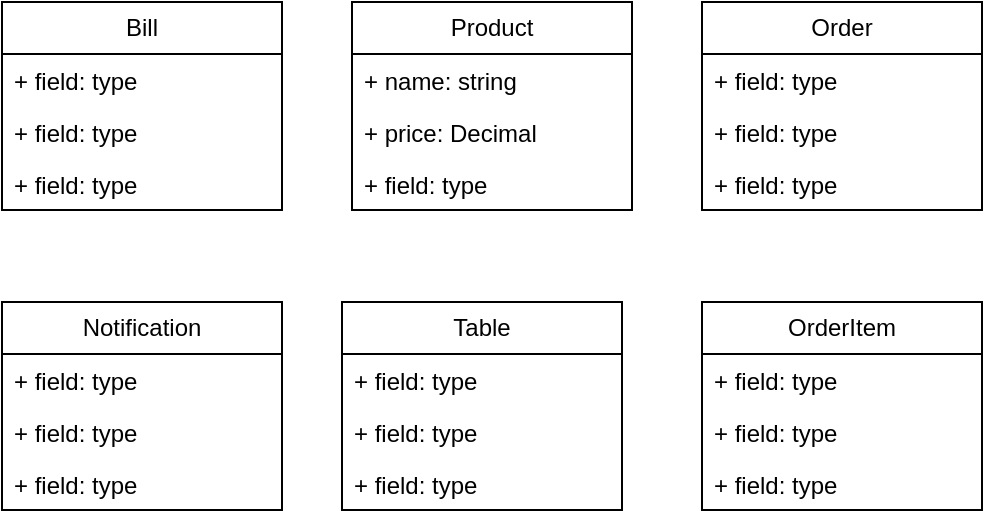 <mxfile version="27.1.6" pages="2">
  <diagram id="ZF-brIFkzY4kpKIFd7fb" name="ModeloDominio">
    <mxGraphModel grid="1" page="1" gridSize="10" guides="1" tooltips="1" connect="1" arrows="1" fold="1" pageScale="1" pageWidth="850" pageHeight="1100" math="0" shadow="0">
      <root>
        <mxCell id="0" />
        <mxCell id="1" parent="0" />
        <mxCell id="qJnzMdUvy0Kf5pmMwjGC-1" value="Table" style="swimlane;fontStyle=0;childLayout=stackLayout;horizontal=1;startSize=26;fillColor=none;horizontalStack=0;resizeParent=1;resizeParentMax=0;resizeLast=0;collapsible=1;marginBottom=0;whiteSpace=wrap;html=1;" parent="1" vertex="1">
          <mxGeometry x="350" y="330" width="140" height="104" as="geometry" />
        </mxCell>
        <mxCell id="qJnzMdUvy0Kf5pmMwjGC-2" value="+ field: type" style="text;strokeColor=none;fillColor=none;align=left;verticalAlign=top;spacingLeft=4;spacingRight=4;overflow=hidden;rotatable=0;points=[[0,0.5],[1,0.5]];portConstraint=eastwest;whiteSpace=wrap;html=1;" parent="qJnzMdUvy0Kf5pmMwjGC-1" vertex="1">
          <mxGeometry y="26" width="140" height="26" as="geometry" />
        </mxCell>
        <mxCell id="qJnzMdUvy0Kf5pmMwjGC-3" value="+ field: type" style="text;strokeColor=none;fillColor=none;align=left;verticalAlign=top;spacingLeft=4;spacingRight=4;overflow=hidden;rotatable=0;points=[[0,0.5],[1,0.5]];portConstraint=eastwest;whiteSpace=wrap;html=1;" parent="qJnzMdUvy0Kf5pmMwjGC-1" vertex="1">
          <mxGeometry y="52" width="140" height="26" as="geometry" />
        </mxCell>
        <mxCell id="qJnzMdUvy0Kf5pmMwjGC-4" value="+ field: type" style="text;strokeColor=none;fillColor=none;align=left;verticalAlign=top;spacingLeft=4;spacingRight=4;overflow=hidden;rotatable=0;points=[[0,0.5],[1,0.5]];portConstraint=eastwest;whiteSpace=wrap;html=1;" parent="qJnzMdUvy0Kf5pmMwjGC-1" vertex="1">
          <mxGeometry y="78" width="140" height="26" as="geometry" />
        </mxCell>
        <mxCell id="qJnzMdUvy0Kf5pmMwjGC-5" value="Product" style="swimlane;fontStyle=0;childLayout=stackLayout;horizontal=1;startSize=26;fillColor=none;horizontalStack=0;resizeParent=1;resizeParentMax=0;resizeLast=0;collapsible=1;marginBottom=0;whiteSpace=wrap;html=1;" parent="1" vertex="1">
          <mxGeometry x="355" y="180" width="140" height="104" as="geometry" />
        </mxCell>
        <mxCell id="qJnzMdUvy0Kf5pmMwjGC-6" value="+ name: string" style="text;strokeColor=none;fillColor=none;align=left;verticalAlign=top;spacingLeft=4;spacingRight=4;overflow=hidden;rotatable=0;points=[[0,0.5],[1,0.5]];portConstraint=eastwest;whiteSpace=wrap;html=1;" parent="qJnzMdUvy0Kf5pmMwjGC-5" vertex="1">
          <mxGeometry y="26" width="140" height="26" as="geometry" />
        </mxCell>
        <mxCell id="qJnzMdUvy0Kf5pmMwjGC-7" value="+ price: Decimal" style="text;strokeColor=none;fillColor=none;align=left;verticalAlign=top;spacingLeft=4;spacingRight=4;overflow=hidden;rotatable=0;points=[[0,0.5],[1,0.5]];portConstraint=eastwest;whiteSpace=wrap;html=1;" parent="qJnzMdUvy0Kf5pmMwjGC-5" vertex="1">
          <mxGeometry y="52" width="140" height="26" as="geometry" />
        </mxCell>
        <mxCell id="qJnzMdUvy0Kf5pmMwjGC-8" value="+ field: type" style="text;strokeColor=none;fillColor=none;align=left;verticalAlign=top;spacingLeft=4;spacingRight=4;overflow=hidden;rotatable=0;points=[[0,0.5],[1,0.5]];portConstraint=eastwest;whiteSpace=wrap;html=1;" parent="qJnzMdUvy0Kf5pmMwjGC-5" vertex="1">
          <mxGeometry y="78" width="140" height="26" as="geometry" />
        </mxCell>
        <mxCell id="qJnzMdUvy0Kf5pmMwjGC-9" value="Order" style="swimlane;fontStyle=0;childLayout=stackLayout;horizontal=1;startSize=26;fillColor=none;horizontalStack=0;resizeParent=1;resizeParentMax=0;resizeLast=0;collapsible=1;marginBottom=0;whiteSpace=wrap;html=1;" parent="1" vertex="1">
          <mxGeometry x="530" y="180" width="140" height="104" as="geometry" />
        </mxCell>
        <mxCell id="qJnzMdUvy0Kf5pmMwjGC-10" value="+ field: type" style="text;strokeColor=none;fillColor=none;align=left;verticalAlign=top;spacingLeft=4;spacingRight=4;overflow=hidden;rotatable=0;points=[[0,0.5],[1,0.5]];portConstraint=eastwest;whiteSpace=wrap;html=1;" parent="qJnzMdUvy0Kf5pmMwjGC-9" vertex="1">
          <mxGeometry y="26" width="140" height="26" as="geometry" />
        </mxCell>
        <mxCell id="qJnzMdUvy0Kf5pmMwjGC-11" value="+ field: type" style="text;strokeColor=none;fillColor=none;align=left;verticalAlign=top;spacingLeft=4;spacingRight=4;overflow=hidden;rotatable=0;points=[[0,0.5],[1,0.5]];portConstraint=eastwest;whiteSpace=wrap;html=1;" parent="qJnzMdUvy0Kf5pmMwjGC-9" vertex="1">
          <mxGeometry y="52" width="140" height="26" as="geometry" />
        </mxCell>
        <mxCell id="qJnzMdUvy0Kf5pmMwjGC-12" value="+ field: type" style="text;strokeColor=none;fillColor=none;align=left;verticalAlign=top;spacingLeft=4;spacingRight=4;overflow=hidden;rotatable=0;points=[[0,0.5],[1,0.5]];portConstraint=eastwest;whiteSpace=wrap;html=1;" parent="qJnzMdUvy0Kf5pmMwjGC-9" vertex="1">
          <mxGeometry y="78" width="140" height="26" as="geometry" />
        </mxCell>
        <mxCell id="qJnzMdUvy0Kf5pmMwjGC-13" value="OrderItem" style="swimlane;fontStyle=0;childLayout=stackLayout;horizontal=1;startSize=26;fillColor=none;horizontalStack=0;resizeParent=1;resizeParentMax=0;resizeLast=0;collapsible=1;marginBottom=0;whiteSpace=wrap;html=1;" parent="1" vertex="1">
          <mxGeometry x="530" y="330" width="140" height="104" as="geometry" />
        </mxCell>
        <mxCell id="qJnzMdUvy0Kf5pmMwjGC-14" value="+ field: type" style="text;strokeColor=none;fillColor=none;align=left;verticalAlign=top;spacingLeft=4;spacingRight=4;overflow=hidden;rotatable=0;points=[[0,0.5],[1,0.5]];portConstraint=eastwest;whiteSpace=wrap;html=1;" parent="qJnzMdUvy0Kf5pmMwjGC-13" vertex="1">
          <mxGeometry y="26" width="140" height="26" as="geometry" />
        </mxCell>
        <mxCell id="qJnzMdUvy0Kf5pmMwjGC-15" value="+ field: type" style="text;strokeColor=none;fillColor=none;align=left;verticalAlign=top;spacingLeft=4;spacingRight=4;overflow=hidden;rotatable=0;points=[[0,0.5],[1,0.5]];portConstraint=eastwest;whiteSpace=wrap;html=1;" parent="qJnzMdUvy0Kf5pmMwjGC-13" vertex="1">
          <mxGeometry y="52" width="140" height="26" as="geometry" />
        </mxCell>
        <mxCell id="qJnzMdUvy0Kf5pmMwjGC-16" value="+ field: type" style="text;strokeColor=none;fillColor=none;align=left;verticalAlign=top;spacingLeft=4;spacingRight=4;overflow=hidden;rotatable=0;points=[[0,0.5],[1,0.5]];portConstraint=eastwest;whiteSpace=wrap;html=1;" parent="qJnzMdUvy0Kf5pmMwjGC-13" vertex="1">
          <mxGeometry y="78" width="140" height="26" as="geometry" />
        </mxCell>
        <mxCell id="qJnzMdUvy0Kf5pmMwjGC-17" value="Bill" style="swimlane;fontStyle=0;childLayout=stackLayout;horizontal=1;startSize=26;fillColor=none;horizontalStack=0;resizeParent=1;resizeParentMax=0;resizeLast=0;collapsible=1;marginBottom=0;whiteSpace=wrap;html=1;" parent="1" vertex="1">
          <mxGeometry x="180" y="180" width="140" height="104" as="geometry" />
        </mxCell>
        <mxCell id="qJnzMdUvy0Kf5pmMwjGC-18" value="+ field: type" style="text;strokeColor=none;fillColor=none;align=left;verticalAlign=top;spacingLeft=4;spacingRight=4;overflow=hidden;rotatable=0;points=[[0,0.5],[1,0.5]];portConstraint=eastwest;whiteSpace=wrap;html=1;" parent="qJnzMdUvy0Kf5pmMwjGC-17" vertex="1">
          <mxGeometry y="26" width="140" height="26" as="geometry" />
        </mxCell>
        <mxCell id="qJnzMdUvy0Kf5pmMwjGC-19" value="+ field: type" style="text;strokeColor=none;fillColor=none;align=left;verticalAlign=top;spacingLeft=4;spacingRight=4;overflow=hidden;rotatable=0;points=[[0,0.5],[1,0.5]];portConstraint=eastwest;whiteSpace=wrap;html=1;" parent="qJnzMdUvy0Kf5pmMwjGC-17" vertex="1">
          <mxGeometry y="52" width="140" height="26" as="geometry" />
        </mxCell>
        <mxCell id="qJnzMdUvy0Kf5pmMwjGC-20" value="+ field: type" style="text;strokeColor=none;fillColor=none;align=left;verticalAlign=top;spacingLeft=4;spacingRight=4;overflow=hidden;rotatable=0;points=[[0,0.5],[1,0.5]];portConstraint=eastwest;whiteSpace=wrap;html=1;" parent="qJnzMdUvy0Kf5pmMwjGC-17" vertex="1">
          <mxGeometry y="78" width="140" height="26" as="geometry" />
        </mxCell>
        <mxCell id="qJnzMdUvy0Kf5pmMwjGC-21" value="Notification" style="swimlane;fontStyle=0;childLayout=stackLayout;horizontal=1;startSize=26;fillColor=none;horizontalStack=0;resizeParent=1;resizeParentMax=0;resizeLast=0;collapsible=1;marginBottom=0;whiteSpace=wrap;html=1;" parent="1" vertex="1">
          <mxGeometry x="180" y="330" width="140" height="104" as="geometry" />
        </mxCell>
        <mxCell id="qJnzMdUvy0Kf5pmMwjGC-22" value="+ field: type" style="text;strokeColor=none;fillColor=none;align=left;verticalAlign=top;spacingLeft=4;spacingRight=4;overflow=hidden;rotatable=0;points=[[0,0.5],[1,0.5]];portConstraint=eastwest;whiteSpace=wrap;html=1;" parent="qJnzMdUvy0Kf5pmMwjGC-21" vertex="1">
          <mxGeometry y="26" width="140" height="26" as="geometry" />
        </mxCell>
        <mxCell id="qJnzMdUvy0Kf5pmMwjGC-23" value="+ field: type" style="text;strokeColor=none;fillColor=none;align=left;verticalAlign=top;spacingLeft=4;spacingRight=4;overflow=hidden;rotatable=0;points=[[0,0.5],[1,0.5]];portConstraint=eastwest;whiteSpace=wrap;html=1;" parent="qJnzMdUvy0Kf5pmMwjGC-21" vertex="1">
          <mxGeometry y="52" width="140" height="26" as="geometry" />
        </mxCell>
        <mxCell id="qJnzMdUvy0Kf5pmMwjGC-24" value="+ field: type" style="text;strokeColor=none;fillColor=none;align=left;verticalAlign=top;spacingLeft=4;spacingRight=4;overflow=hidden;rotatable=0;points=[[0,0.5],[1,0.5]];portConstraint=eastwest;whiteSpace=wrap;html=1;" parent="qJnzMdUvy0Kf5pmMwjGC-21" vertex="1">
          <mxGeometry y="78" width="140" height="26" as="geometry" />
        </mxCell>
      </root>
    </mxGraphModel>
  </diagram>
  <diagram id="C5RBs43oDa-KdzZeNtuy" name="UseCases">
    <mxGraphModel dx="595" dy="321" grid="1" gridSize="10" guides="1" tooltips="1" connect="1" arrows="1" fold="1" page="1" pageScale="1" pageWidth="827" pageHeight="1169" math="0" shadow="0">
      <root>
        <mxCell id="WIyWlLk6GJQsqaUBKTNV-0" />
        <mxCell id="WIyWlLk6GJQsqaUBKTNV-1" parent="WIyWlLk6GJQsqaUBKTNV-0" />
        <mxCell id="jWEMJQY3Fbv1h1jNX7_t-0" value="Actor" style="shape=umlActor;verticalLabelPosition=bottom;verticalAlign=top;html=1;outlineConnect=0;" vertex="1" parent="WIyWlLk6GJQsqaUBKTNV-1">
          <mxGeometry x="160" y="250" width="30" height="60" as="geometry" />
        </mxCell>
        <mxCell id="9UWwPD-5baOZecdzEukM-0" value="" style="shape=callout;whiteSpace=wrap;html=1;perimeter=calloutPerimeter;" vertex="1" parent="WIyWlLk6GJQsqaUBKTNV-1">
          <mxGeometry x="320" y="43" width="120" height="80" as="geometry" />
        </mxCell>
        <mxCell id="9UWwPD-5baOZecdzEukM-1" value="Oscarin" style="shape=umlActor;verticalLabelPosition=bottom;verticalAlign=top;html=1;outlineConnect=0;" vertex="1" parent="WIyWlLk6GJQsqaUBKTNV-1">
          <mxGeometry x="320" y="123" width="30" height="60" as="geometry" />
        </mxCell>
        <mxCell id="cBpK07YIXIvbcK-deYnd-6" value="Cliente" style="shape=umlActor;verticalLabelPosition=bottom;verticalAlign=top;html=1;outlineConnect=0;" vertex="1" parent="WIyWlLk6GJQsqaUBKTNV-1">
          <mxGeometry x="70" y="650" width="60" height="110" as="geometry" />
        </mxCell>
        <mxCell id="cBpK07YIXIvbcK-deYnd-8" value="Ver menú" style="ellipse;whiteSpace=wrap;html=1;" vertex="1" parent="WIyWlLk6GJQsqaUBKTNV-1">
          <mxGeometry x="200" y="600" width="90" height="50" as="geometry" />
        </mxCell>
        <mxCell id="cBpK07YIXIvbcK-deYnd-9" value="Realizar pedido" style="ellipse;whiteSpace=wrap;html=1;" vertex="1" parent="WIyWlLk6GJQsqaUBKTNV-1">
          <mxGeometry x="200" y="660" width="90" height="50" as="geometry" />
        </mxCell>
        <mxCell id="cBpK07YIXIvbcK-deYnd-10" value="Pedir cuenta" style="ellipse;whiteSpace=wrap;html=1;" vertex="1" parent="WIyWlLk6GJQsqaUBKTNV-1">
          <mxGeometry x="200" y="720" width="90" height="50" as="geometry" />
        </mxCell>
        <mxCell id="cBpK07YIXIvbcK-deYnd-11" value="Pagar cuenta" style="ellipse;whiteSpace=wrap;html=1;" vertex="1" parent="WIyWlLk6GJQsqaUBKTNV-1">
          <mxGeometry x="200" y="780" width="90" height="50" as="geometry" />
        </mxCell>
        <mxCell id="cBpK07YIXIvbcK-deYnd-12" value="" style="endArrow=classic;html=1;rounded=0;entryX=0;entryY=0.5;entryDx=0;entryDy=0;" edge="1" parent="WIyWlLk6GJQsqaUBKTNV-1" source="cBpK07YIXIvbcK-deYnd-6" target="cBpK07YIXIvbcK-deYnd-8">
          <mxGeometry width="50" height="50" relative="1" as="geometry">
            <mxPoint x="320" y="760" as="sourcePoint" />
            <mxPoint x="370" y="710" as="targetPoint" />
          </mxGeometry>
        </mxCell>
        <mxCell id="cBpK07YIXIvbcK-deYnd-13" value="" style="endArrow=classic;html=1;rounded=0;entryX=0;entryY=0.5;entryDx=0;entryDy=0;" edge="1" parent="WIyWlLk6GJQsqaUBKTNV-1" source="cBpK07YIXIvbcK-deYnd-6" target="cBpK07YIXIvbcK-deYnd-9">
          <mxGeometry width="50" height="50" relative="1" as="geometry">
            <mxPoint x="320" y="760" as="sourcePoint" />
            <mxPoint x="370" y="710" as="targetPoint" />
          </mxGeometry>
        </mxCell>
        <mxCell id="cBpK07YIXIvbcK-deYnd-14" value="" style="endArrow=classic;html=1;rounded=0;entryX=0;entryY=0.5;entryDx=0;entryDy=0;" edge="1" parent="WIyWlLk6GJQsqaUBKTNV-1" source="cBpK07YIXIvbcK-deYnd-6" target="cBpK07YIXIvbcK-deYnd-11">
          <mxGeometry width="50" height="50" relative="1" as="geometry">
            <mxPoint x="320" y="760" as="sourcePoint" />
            <mxPoint x="370" y="710" as="targetPoint" />
          </mxGeometry>
        </mxCell>
        <mxCell id="cBpK07YIXIvbcK-deYnd-16" value="" style="endArrow=classic;html=1;rounded=0;entryX=0.002;entryY=0.637;entryDx=0;entryDy=0;entryPerimeter=0;" edge="1" parent="WIyWlLk6GJQsqaUBKTNV-1" source="cBpK07YIXIvbcK-deYnd-6" target="cBpK07YIXIvbcK-deYnd-10">
          <mxGeometry width="50" height="50" relative="1" as="geometry">
            <mxPoint x="320" y="760" as="sourcePoint" />
            <mxPoint x="370" y="710" as="targetPoint" />
          </mxGeometry>
        </mxCell>
        <mxCell id="cBpK07YIXIvbcK-deYnd-17" value="Mesero" style="shape=umlActor;verticalLabelPosition=bottom;verticalAlign=top;html=1;outlineConnect=0;" vertex="1" parent="WIyWlLk6GJQsqaUBKTNV-1">
          <mxGeometry x="430" y="650" width="60" height="110" as="geometry" />
        </mxCell>
        <mxCell id="cBpK07YIXIvbcK-deYnd-18" value="Tomar orden" style="ellipse;whiteSpace=wrap;html=1;" vertex="1" parent="WIyWlLk6GJQsqaUBKTNV-1">
          <mxGeometry x="560" y="600" width="90" height="50" as="geometry" />
        </mxCell>
        <mxCell id="cBpK07YIXIvbcK-deYnd-19" value="Enviar orden a cocina" style="ellipse;whiteSpace=wrap;html=1;" vertex="1" parent="WIyWlLk6GJQsqaUBKTNV-1">
          <mxGeometry x="560" y="660" width="90" height="50" as="geometry" />
        </mxCell>
        <mxCell id="cBpK07YIXIvbcK-deYnd-20" value="Servir orden" style="ellipse;whiteSpace=wrap;html=1;" vertex="1" parent="WIyWlLk6GJQsqaUBKTNV-1">
          <mxGeometry x="560" y="720" width="90" height="50" as="geometry" />
        </mxCell>
        <mxCell id="cBpK07YIXIvbcK-deYnd-21" value="Dar cuenta" style="ellipse;whiteSpace=wrap;html=1;" vertex="1" parent="WIyWlLk6GJQsqaUBKTNV-1">
          <mxGeometry x="560" y="780" width="90" height="50" as="geometry" />
        </mxCell>
        <mxCell id="cBpK07YIXIvbcK-deYnd-22" value="" style="endArrow=classic;html=1;rounded=0;entryX=0;entryY=0.5;entryDx=0;entryDy=0;" edge="1" parent="WIyWlLk6GJQsqaUBKTNV-1" source="cBpK07YIXIvbcK-deYnd-17" target="cBpK07YIXIvbcK-deYnd-18">
          <mxGeometry width="50" height="50" relative="1" as="geometry">
            <mxPoint x="680" y="760" as="sourcePoint" />
            <mxPoint x="730" y="710" as="targetPoint" />
          </mxGeometry>
        </mxCell>
        <mxCell id="cBpK07YIXIvbcK-deYnd-23" value="" style="endArrow=classic;html=1;rounded=0;entryX=0;entryY=0.5;entryDx=0;entryDy=0;" edge="1" parent="WIyWlLk6GJQsqaUBKTNV-1" source="cBpK07YIXIvbcK-deYnd-17" target="cBpK07YIXIvbcK-deYnd-19">
          <mxGeometry width="50" height="50" relative="1" as="geometry">
            <mxPoint x="680" y="760" as="sourcePoint" />
            <mxPoint x="730" y="710" as="targetPoint" />
          </mxGeometry>
        </mxCell>
        <mxCell id="cBpK07YIXIvbcK-deYnd-24" value="" style="endArrow=classic;html=1;rounded=0;entryX=0;entryY=0.5;entryDx=0;entryDy=0;" edge="1" parent="WIyWlLk6GJQsqaUBKTNV-1" source="cBpK07YIXIvbcK-deYnd-17" target="cBpK07YIXIvbcK-deYnd-21">
          <mxGeometry width="50" height="50" relative="1" as="geometry">
            <mxPoint x="680" y="760" as="sourcePoint" />
            <mxPoint x="730" y="710" as="targetPoint" />
          </mxGeometry>
        </mxCell>
        <mxCell id="cBpK07YIXIvbcK-deYnd-25" value="" style="endArrow=classic;html=1;rounded=0;entryX=0.002;entryY=0.637;entryDx=0;entryDy=0;entryPerimeter=0;" edge="1" parent="WIyWlLk6GJQsqaUBKTNV-1" source="cBpK07YIXIvbcK-deYnd-17" target="cBpK07YIXIvbcK-deYnd-20">
          <mxGeometry width="50" height="50" relative="1" as="geometry">
            <mxPoint x="680" y="760" as="sourcePoint" />
            <mxPoint x="730" y="710" as="targetPoint" />
          </mxGeometry>
        </mxCell>
      </root>
    </mxGraphModel>
  </diagram>
</mxfile>
